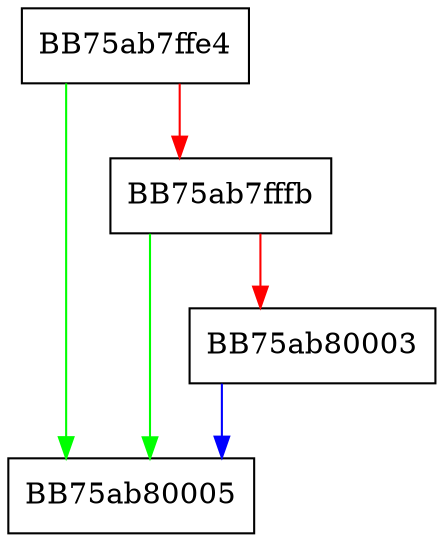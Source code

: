 digraph IsUniqueValue {
  node [shape="box"];
  graph [splines=ortho];
  BB75ab7ffe4 -> BB75ab80005 [color="green"];
  BB75ab7ffe4 -> BB75ab7fffb [color="red"];
  BB75ab7fffb -> BB75ab80005 [color="green"];
  BB75ab7fffb -> BB75ab80003 [color="red"];
  BB75ab80003 -> BB75ab80005 [color="blue"];
}